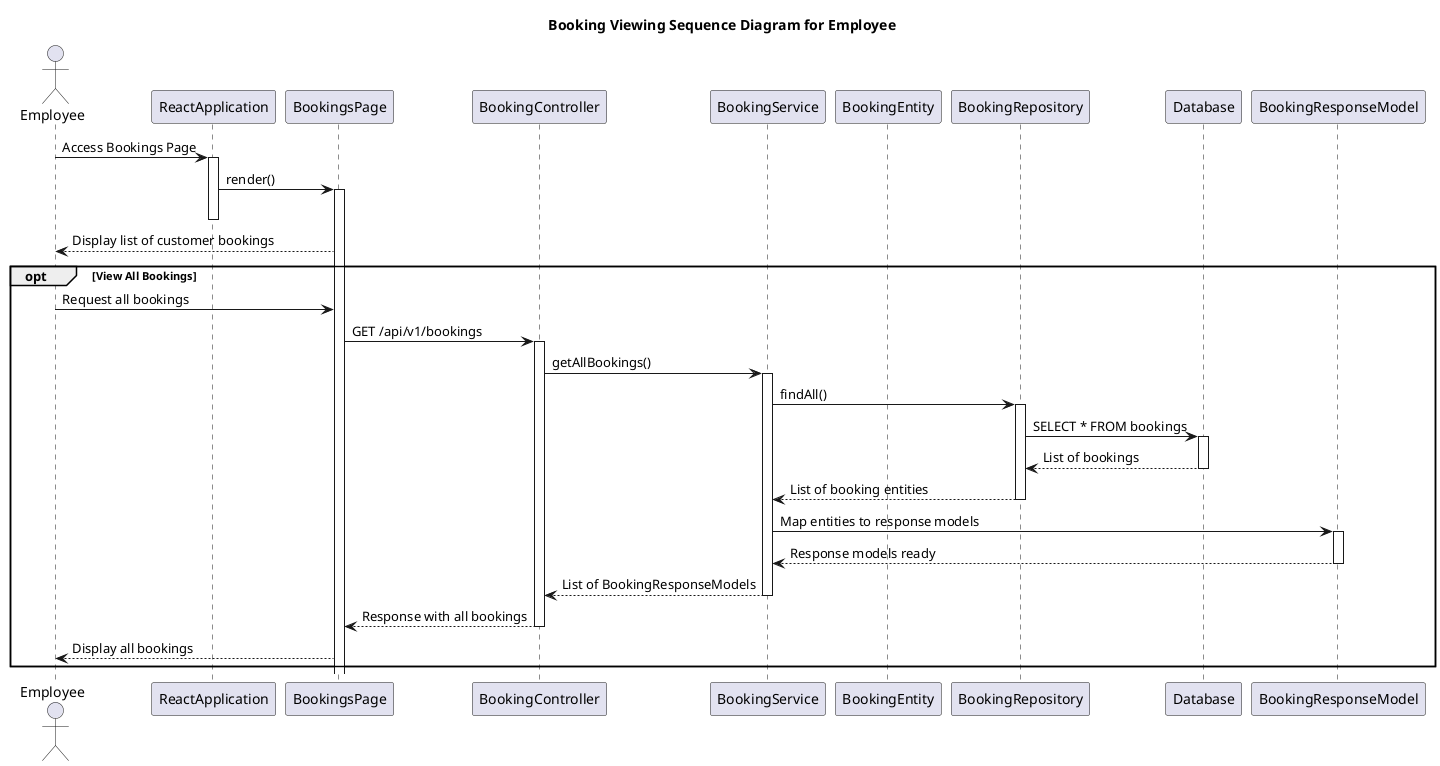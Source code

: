 @startuml
title Booking Viewing Sequence Diagram for Employee

actor Employee
participant ReactApplication
participant BookingsPage
participant BookingController
participant BookingService
participant BookingEntity
participant BookingRepository
participant Database
participant BookingResponseModel

Employee -> ReactApplication : Access Bookings Page
activate ReactApplication

ReactApplication -> BookingsPage : render()
activate BookingsPage
deactivate ReactApplication

BookingsPage --> Employee : Display list of customer bookings

opt View All Bookings
    Employee -> BookingsPage : Request all bookings
    BookingsPage -> BookingController : GET /api/v1/bookings
    activate BookingController

    BookingController -> BookingService : getAllBookings()
    activate BookingService

    BookingService -> BookingRepository : findAll()
    activate BookingRepository

    BookingRepository -> Database : SELECT * FROM bookings
    activate Database
    Database --> BookingRepository : List of bookings
    deactivate Database

    BookingRepository --> BookingService : List of booking entities
    deactivate BookingRepository

    BookingService -> BookingResponseModel : Map entities to response models
    activate BookingResponseModel
    BookingResponseModel --> BookingService : Response models ready
    deactivate BookingResponseModel

    BookingService --> BookingController : List of BookingResponseModels
    deactivate BookingService

    BookingController --> BookingsPage : Response with all bookings
    deactivate BookingController

    BookingsPage --> Employee : Display all bookings
end

@enduml
